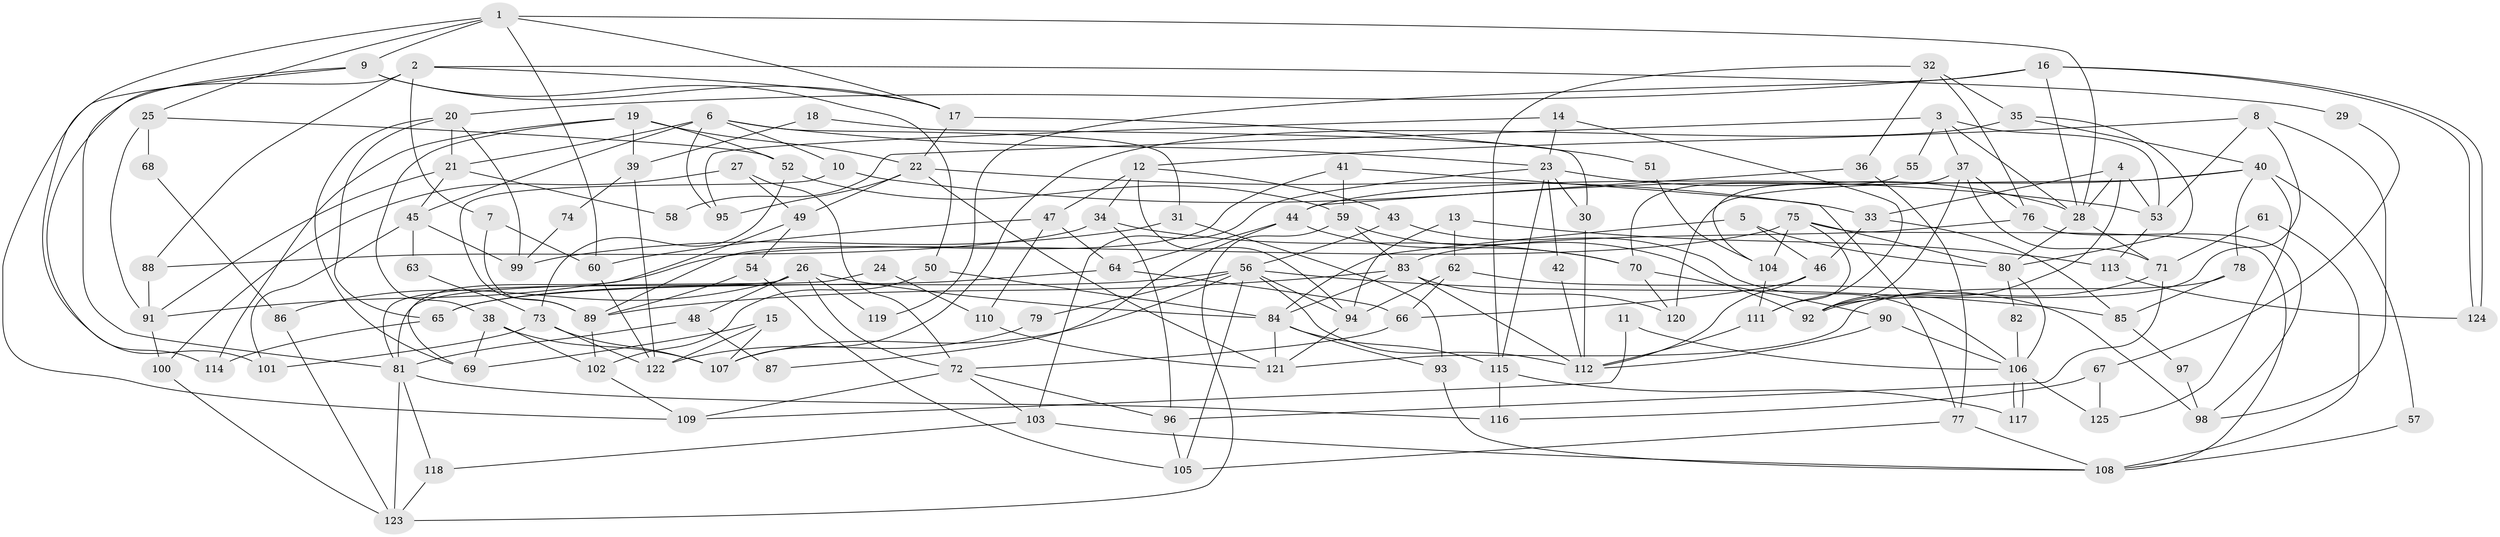 // coarse degree distribution, {8: 0.07936507936507936, 4: 0.14285714285714285, 9: 0.07936507936507936, 6: 0.20634920634920634, 7: 0.06349206349206349, 3: 0.12698412698412698, 5: 0.2222222222222222, 2: 0.047619047619047616, 11: 0.015873015873015872, 10: 0.015873015873015872}
// Generated by graph-tools (version 1.1) at 2025/37/03/04/25 23:37:06]
// undirected, 125 vertices, 250 edges
graph export_dot {
  node [color=gray90,style=filled];
  1;
  2;
  3;
  4;
  5;
  6;
  7;
  8;
  9;
  10;
  11;
  12;
  13;
  14;
  15;
  16;
  17;
  18;
  19;
  20;
  21;
  22;
  23;
  24;
  25;
  26;
  27;
  28;
  29;
  30;
  31;
  32;
  33;
  34;
  35;
  36;
  37;
  38;
  39;
  40;
  41;
  42;
  43;
  44;
  45;
  46;
  47;
  48;
  49;
  50;
  51;
  52;
  53;
  54;
  55;
  56;
  57;
  58;
  59;
  60;
  61;
  62;
  63;
  64;
  65;
  66;
  67;
  68;
  69;
  70;
  71;
  72;
  73;
  74;
  75;
  76;
  77;
  78;
  79;
  80;
  81;
  82;
  83;
  84;
  85;
  86;
  87;
  88;
  89;
  90;
  91;
  92;
  93;
  94;
  95;
  96;
  97;
  98;
  99;
  100;
  101;
  102;
  103;
  104;
  105;
  106;
  107;
  108;
  109;
  110;
  111;
  112;
  113;
  114;
  115;
  116;
  117;
  118;
  119;
  120;
  121;
  122;
  123;
  124;
  125;
  1 -- 101;
  1 -- 17;
  1 -- 9;
  1 -- 25;
  1 -- 28;
  1 -- 60;
  2 -- 7;
  2 -- 114;
  2 -- 17;
  2 -- 29;
  2 -- 88;
  3 -- 28;
  3 -- 37;
  3 -- 53;
  3 -- 55;
  3 -- 58;
  4 -- 33;
  4 -- 28;
  4 -- 53;
  4 -- 92;
  5 -- 80;
  5 -- 84;
  5 -- 46;
  6 -- 21;
  6 -- 95;
  6 -- 10;
  6 -- 23;
  6 -- 31;
  6 -- 45;
  7 -- 60;
  7 -- 89;
  8 -- 53;
  8 -- 92;
  8 -- 12;
  8 -- 98;
  9 -- 81;
  9 -- 17;
  9 -- 50;
  9 -- 109;
  10 -- 53;
  10 -- 89;
  11 -- 106;
  11 -- 109;
  12 -- 43;
  12 -- 34;
  12 -- 47;
  12 -- 94;
  13 -- 62;
  13 -- 94;
  13 -- 113;
  14 -- 111;
  14 -- 23;
  14 -- 95;
  15 -- 69;
  15 -- 107;
  15 -- 122;
  16 -- 28;
  16 -- 124;
  16 -- 124;
  16 -- 20;
  16 -- 119;
  17 -- 22;
  17 -- 51;
  18 -- 30;
  18 -- 39;
  19 -- 38;
  19 -- 22;
  19 -- 39;
  19 -- 52;
  19 -- 114;
  20 -- 99;
  20 -- 21;
  20 -- 65;
  20 -- 69;
  21 -- 91;
  21 -- 45;
  21 -- 58;
  22 -- 49;
  22 -- 33;
  22 -- 95;
  22 -- 121;
  23 -- 28;
  23 -- 30;
  23 -- 42;
  23 -- 103;
  23 -- 115;
  24 -- 81;
  24 -- 110;
  25 -- 91;
  25 -- 52;
  25 -- 68;
  26 -- 84;
  26 -- 72;
  26 -- 48;
  26 -- 81;
  26 -- 86;
  26 -- 119;
  27 -- 100;
  27 -- 72;
  27 -- 49;
  28 -- 80;
  28 -- 71;
  29 -- 67;
  30 -- 112;
  31 -- 93;
  31 -- 99;
  32 -- 36;
  32 -- 35;
  32 -- 76;
  32 -- 115;
  33 -- 46;
  33 -- 85;
  34 -- 96;
  34 -- 70;
  34 -- 88;
  35 -- 80;
  35 -- 107;
  35 -- 40;
  36 -- 44;
  36 -- 77;
  37 -- 76;
  37 -- 71;
  37 -- 92;
  37 -- 104;
  38 -- 69;
  38 -- 102;
  38 -- 107;
  39 -- 122;
  39 -- 74;
  40 -- 78;
  40 -- 44;
  40 -- 57;
  40 -- 120;
  40 -- 125;
  41 -- 89;
  41 -- 59;
  41 -- 77;
  42 -- 112;
  43 -- 106;
  43 -- 56;
  44 -- 70;
  44 -- 64;
  44 -- 87;
  45 -- 63;
  45 -- 99;
  45 -- 101;
  46 -- 112;
  46 -- 66;
  47 -- 64;
  47 -- 60;
  47 -- 110;
  48 -- 81;
  48 -- 87;
  49 -- 54;
  49 -- 69;
  50 -- 84;
  50 -- 102;
  51 -- 104;
  52 -- 59;
  52 -- 73;
  53 -- 113;
  54 -- 105;
  54 -- 89;
  55 -- 70;
  56 -- 107;
  56 -- 65;
  56 -- 79;
  56 -- 85;
  56 -- 94;
  56 -- 105;
  56 -- 112;
  57 -- 108;
  59 -- 92;
  59 -- 83;
  59 -- 123;
  60 -- 122;
  61 -- 108;
  61 -- 71;
  62 -- 98;
  62 -- 94;
  62 -- 66;
  63 -- 73;
  64 -- 66;
  64 -- 65;
  65 -- 114;
  66 -- 72;
  67 -- 116;
  67 -- 125;
  68 -- 86;
  70 -- 120;
  70 -- 90;
  71 -- 92;
  71 -- 96;
  72 -- 109;
  72 -- 96;
  72 -- 103;
  73 -- 122;
  73 -- 101;
  73 -- 107;
  74 -- 99;
  75 -- 111;
  75 -- 108;
  75 -- 80;
  75 -- 91;
  75 -- 104;
  76 -- 83;
  76 -- 98;
  77 -- 105;
  77 -- 108;
  78 -- 85;
  78 -- 121;
  79 -- 122;
  80 -- 106;
  80 -- 82;
  81 -- 123;
  81 -- 116;
  81 -- 118;
  82 -- 106;
  83 -- 84;
  83 -- 89;
  83 -- 112;
  83 -- 120;
  84 -- 121;
  84 -- 115;
  84 -- 93;
  85 -- 97;
  86 -- 123;
  88 -- 91;
  89 -- 102;
  90 -- 112;
  90 -- 106;
  91 -- 100;
  93 -- 108;
  94 -- 121;
  96 -- 105;
  97 -- 98;
  100 -- 123;
  102 -- 109;
  103 -- 108;
  103 -- 118;
  104 -- 111;
  106 -- 117;
  106 -- 117;
  106 -- 125;
  110 -- 121;
  111 -- 112;
  113 -- 124;
  115 -- 116;
  115 -- 117;
  118 -- 123;
}
